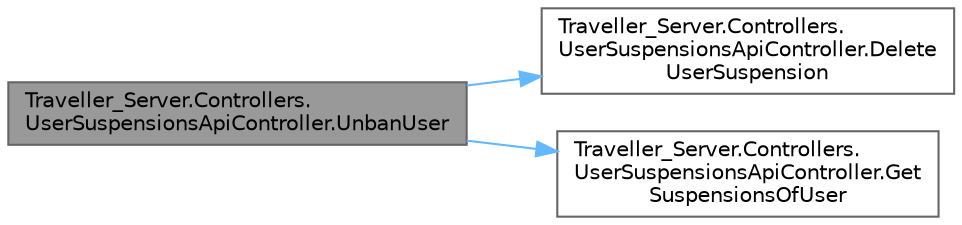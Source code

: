 digraph "Traveller_Server.Controllers.UserSuspensionsApiController.UnbanUser"
{
 // LATEX_PDF_SIZE
  bgcolor="transparent";
  edge [fontname=Helvetica,fontsize=10,labelfontname=Helvetica,labelfontsize=10];
  node [fontname=Helvetica,fontsize=10,shape=box,height=0.2,width=0.4];
  rankdir="LR";
  Node1 [label="Traveller_Server.Controllers.\lUserSuspensionsApiController.UnbanUser",height=0.2,width=0.4,color="gray40", fillcolor="grey60", style="filled", fontcolor="black",tooltip=" "];
  Node1 -> Node2 [color="steelblue1",style="solid"];
  Node2 [label="Traveller_Server.Controllers.\lUserSuspensionsApiController.Delete\lUserSuspension",height=0.2,width=0.4,color="grey40", fillcolor="white", style="filled",URL="$class_traveller___server_1_1_controllers_1_1_user_suspensions_api_controller.html#a4fa6d39d302cf073ae038153a6882147",tooltip=" "];
  Node1 -> Node3 [color="steelblue1",style="solid"];
  Node3 [label="Traveller_Server.Controllers.\lUserSuspensionsApiController.Get\lSuspensionsOfUser",height=0.2,width=0.4,color="grey40", fillcolor="white", style="filled",URL="$class_traveller___server_1_1_controllers_1_1_user_suspensions_api_controller.html#a8f7df746b4db908733dae040b481e0ba",tooltip=" "];
}

